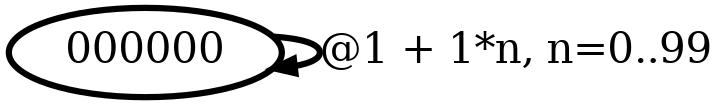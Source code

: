 digraph G {
        node [style=rounded, penwidth=3, fontsize=20, shape=oval];
        "000000" -> "000000" [label="@1 + 1*n, n=0..99", color=black,arrowsize=1,style=bold,penwidth=3,fontsize=20];
}
